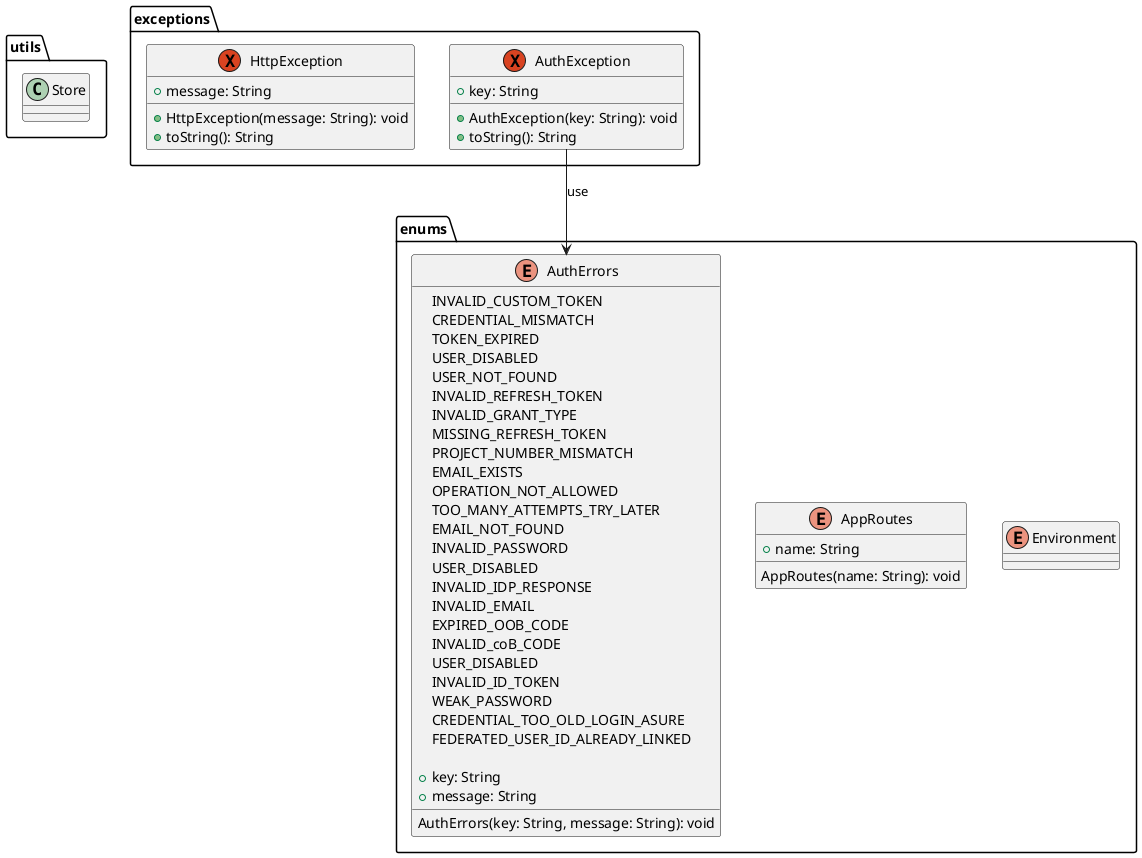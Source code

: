 @startuml pe_na_pedra_class_diagram_9
package utils {
  class Store
}

package enums {
  enum Environment
  
  enum AppRoutes {
    + name: String

    AppRoutes(name: String): void
  }

  enum AuthErrors {
    INVALID_CUSTOM_TOKEN
    CREDENTIAL_MISMATCH
    TOKEN_EXPIRED
    USER_DISABLED
    USER_NOT_FOUND
    INVALID_REFRESH_TOKEN
    INVALID_GRANT_TYPE
    MISSING_REFRESH_TOKEN
    PROJECT_NUMBER_MISMATCH
    EMAIL_EXISTS
    OPERATION_NOT_ALLOWED
    TOO_MANY_ATTEMPTS_TRY_LATER
    EMAIL_NOT_FOUND
    INVALID_PASSWORD
    USER_DISABLED
    INVALID_IDP_RESPONSE
    INVALID_EMAIL
    EXPIRED_OOB_CODE
    INVALID_coB_CODE
    USER_DISABLED
    INVALID_ID_TOKEN
    WEAK_PASSWORD
    CREDENTIAL_TOO_OLD_LOGIN_ASURE
    FEDERATED_USER_ID_ALREADY_LINKED

    + key: String
    + message: String

    AuthErrors(key: String, message: String): void
  }
}

package exceptions {
  exception AuthException {
    + key: String
    + AuthException(key: String): void
    + toString(): String
  }

  exception HttpException {
    + message: String
    + HttpException(message: String): void
    + toString(): String
  }
}

AuthException --> AuthErrors : use
@enduml
